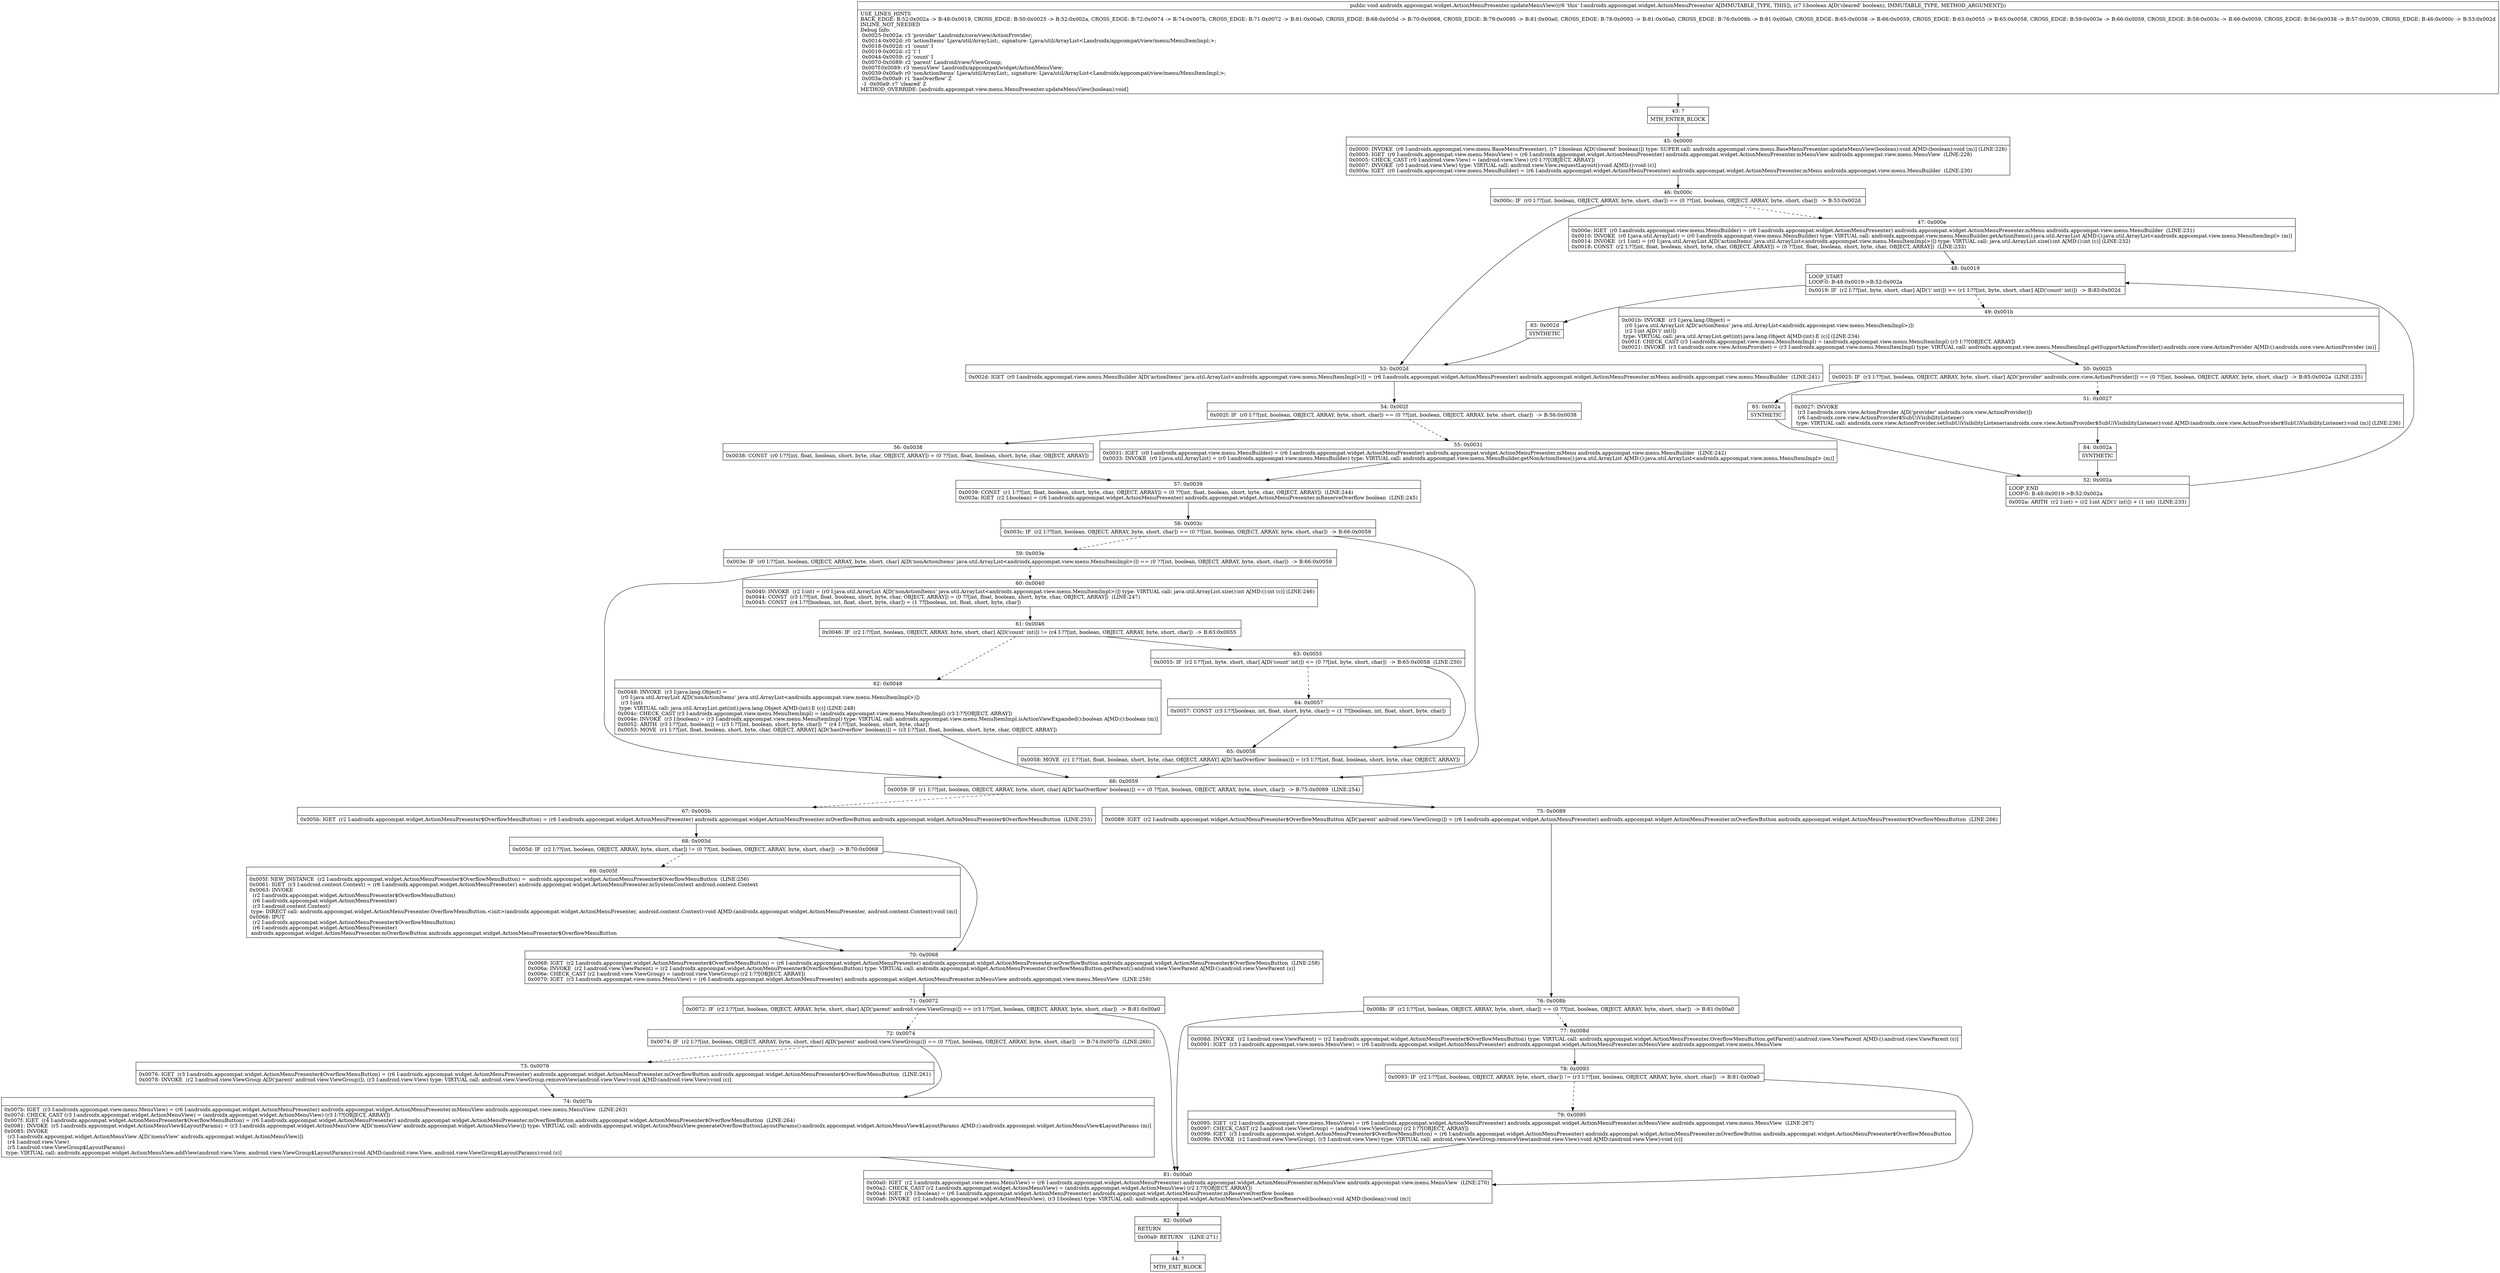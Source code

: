 digraph "CFG forandroidx.appcompat.widget.ActionMenuPresenter.updateMenuView(Z)V" {
Node_43 [shape=record,label="{43\:\ ?|MTH_ENTER_BLOCK\l}"];
Node_45 [shape=record,label="{45\:\ 0x0000|0x0000: INVOKE  (r6 I:androidx.appcompat.view.menu.BaseMenuPresenter), (r7 I:boolean A[D('cleared' boolean)]) type: SUPER call: androidx.appcompat.view.menu.BaseMenuPresenter.updateMenuView(boolean):void A[MD:(boolean):void (m)] (LINE:226)\l0x0003: IGET  (r0 I:androidx.appcompat.view.menu.MenuView) = (r6 I:androidx.appcompat.widget.ActionMenuPresenter) androidx.appcompat.widget.ActionMenuPresenter.mMenuView androidx.appcompat.view.menu.MenuView  (LINE:228)\l0x0005: CHECK_CAST (r0 I:android.view.View) = (android.view.View) (r0 I:??[OBJECT, ARRAY]) \l0x0007: INVOKE  (r0 I:android.view.View) type: VIRTUAL call: android.view.View.requestLayout():void A[MD:():void (c)]\l0x000a: IGET  (r0 I:androidx.appcompat.view.menu.MenuBuilder) = (r6 I:androidx.appcompat.widget.ActionMenuPresenter) androidx.appcompat.widget.ActionMenuPresenter.mMenu androidx.appcompat.view.menu.MenuBuilder  (LINE:230)\l}"];
Node_46 [shape=record,label="{46\:\ 0x000c|0x000c: IF  (r0 I:??[int, boolean, OBJECT, ARRAY, byte, short, char]) == (0 ??[int, boolean, OBJECT, ARRAY, byte, short, char])  \-\> B:53:0x002d \l}"];
Node_47 [shape=record,label="{47\:\ 0x000e|0x000e: IGET  (r0 I:androidx.appcompat.view.menu.MenuBuilder) = (r6 I:androidx.appcompat.widget.ActionMenuPresenter) androidx.appcompat.widget.ActionMenuPresenter.mMenu androidx.appcompat.view.menu.MenuBuilder  (LINE:231)\l0x0010: INVOKE  (r0 I:java.util.ArrayList) = (r0 I:androidx.appcompat.view.menu.MenuBuilder) type: VIRTUAL call: androidx.appcompat.view.menu.MenuBuilder.getActionItems():java.util.ArrayList A[MD:():java.util.ArrayList\<androidx.appcompat.view.menu.MenuItemImpl\> (m)]\l0x0014: INVOKE  (r1 I:int) = (r0 I:java.util.ArrayList A[D('actionItems' java.util.ArrayList\<androidx.appcompat.view.menu.MenuItemImpl\>)]) type: VIRTUAL call: java.util.ArrayList.size():int A[MD:():int (c)] (LINE:232)\l0x0018: CONST  (r2 I:??[int, float, boolean, short, byte, char, OBJECT, ARRAY]) = (0 ??[int, float, boolean, short, byte, char, OBJECT, ARRAY])  (LINE:233)\l}"];
Node_48 [shape=record,label="{48\:\ 0x0019|LOOP_START\lLOOP:0: B:48:0x0019\-\>B:52:0x002a\l|0x0019: IF  (r2 I:??[int, byte, short, char] A[D('i' int)]) \>= (r1 I:??[int, byte, short, char] A[D('count' int)])  \-\> B:83:0x002d \l}"];
Node_49 [shape=record,label="{49\:\ 0x001b|0x001b: INVOKE  (r3 I:java.lang.Object) = \l  (r0 I:java.util.ArrayList A[D('actionItems' java.util.ArrayList\<androidx.appcompat.view.menu.MenuItemImpl\>)])\l  (r2 I:int A[D('i' int)])\l type: VIRTUAL call: java.util.ArrayList.get(int):java.lang.Object A[MD:(int):E (c)] (LINE:234)\l0x001f: CHECK_CAST (r3 I:androidx.appcompat.view.menu.MenuItemImpl) = (androidx.appcompat.view.menu.MenuItemImpl) (r3 I:??[OBJECT, ARRAY]) \l0x0021: INVOKE  (r3 I:androidx.core.view.ActionProvider) = (r3 I:androidx.appcompat.view.menu.MenuItemImpl) type: VIRTUAL call: androidx.appcompat.view.menu.MenuItemImpl.getSupportActionProvider():androidx.core.view.ActionProvider A[MD:():androidx.core.view.ActionProvider (m)]\l}"];
Node_50 [shape=record,label="{50\:\ 0x0025|0x0025: IF  (r3 I:??[int, boolean, OBJECT, ARRAY, byte, short, char] A[D('provider' androidx.core.view.ActionProvider)]) == (0 ??[int, boolean, OBJECT, ARRAY, byte, short, char])  \-\> B:85:0x002a  (LINE:235)\l}"];
Node_51 [shape=record,label="{51\:\ 0x0027|0x0027: INVOKE  \l  (r3 I:androidx.core.view.ActionProvider A[D('provider' androidx.core.view.ActionProvider)])\l  (r6 I:androidx.core.view.ActionProvider$SubUiVisibilityListener)\l type: VIRTUAL call: androidx.core.view.ActionProvider.setSubUiVisibilityListener(androidx.core.view.ActionProvider$SubUiVisibilityListener):void A[MD:(androidx.core.view.ActionProvider$SubUiVisibilityListener):void (m)] (LINE:236)\l}"];
Node_84 [shape=record,label="{84\:\ 0x002a|SYNTHETIC\l}"];
Node_52 [shape=record,label="{52\:\ 0x002a|LOOP_END\lLOOP:0: B:48:0x0019\-\>B:52:0x002a\l|0x002a: ARITH  (r2 I:int) = (r2 I:int A[D('i' int)]) + (1 int)  (LINE:233)\l}"];
Node_85 [shape=record,label="{85\:\ 0x002a|SYNTHETIC\l}"];
Node_83 [shape=record,label="{83\:\ 0x002d|SYNTHETIC\l}"];
Node_53 [shape=record,label="{53\:\ 0x002d|0x002d: IGET  (r0 I:androidx.appcompat.view.menu.MenuBuilder A[D('actionItems' java.util.ArrayList\<androidx.appcompat.view.menu.MenuItemImpl\>)]) = (r6 I:androidx.appcompat.widget.ActionMenuPresenter) androidx.appcompat.widget.ActionMenuPresenter.mMenu androidx.appcompat.view.menu.MenuBuilder  (LINE:241)\l}"];
Node_54 [shape=record,label="{54\:\ 0x002f|0x002f: IF  (r0 I:??[int, boolean, OBJECT, ARRAY, byte, short, char]) == (0 ??[int, boolean, OBJECT, ARRAY, byte, short, char])  \-\> B:56:0x0038 \l}"];
Node_55 [shape=record,label="{55\:\ 0x0031|0x0031: IGET  (r0 I:androidx.appcompat.view.menu.MenuBuilder) = (r6 I:androidx.appcompat.widget.ActionMenuPresenter) androidx.appcompat.widget.ActionMenuPresenter.mMenu androidx.appcompat.view.menu.MenuBuilder  (LINE:242)\l0x0033: INVOKE  (r0 I:java.util.ArrayList) = (r0 I:androidx.appcompat.view.menu.MenuBuilder) type: VIRTUAL call: androidx.appcompat.view.menu.MenuBuilder.getNonActionItems():java.util.ArrayList A[MD:():java.util.ArrayList\<androidx.appcompat.view.menu.MenuItemImpl\> (m)]\l}"];
Node_57 [shape=record,label="{57\:\ 0x0039|0x0039: CONST  (r1 I:??[int, float, boolean, short, byte, char, OBJECT, ARRAY]) = (0 ??[int, float, boolean, short, byte, char, OBJECT, ARRAY])  (LINE:244)\l0x003a: IGET  (r2 I:boolean) = (r6 I:androidx.appcompat.widget.ActionMenuPresenter) androidx.appcompat.widget.ActionMenuPresenter.mReserveOverflow boolean  (LINE:245)\l}"];
Node_58 [shape=record,label="{58\:\ 0x003c|0x003c: IF  (r2 I:??[int, boolean, OBJECT, ARRAY, byte, short, char]) == (0 ??[int, boolean, OBJECT, ARRAY, byte, short, char])  \-\> B:66:0x0059 \l}"];
Node_59 [shape=record,label="{59\:\ 0x003e|0x003e: IF  (r0 I:??[int, boolean, OBJECT, ARRAY, byte, short, char] A[D('nonActionItems' java.util.ArrayList\<androidx.appcompat.view.menu.MenuItemImpl\>)]) == (0 ??[int, boolean, OBJECT, ARRAY, byte, short, char])  \-\> B:66:0x0059 \l}"];
Node_60 [shape=record,label="{60\:\ 0x0040|0x0040: INVOKE  (r2 I:int) = (r0 I:java.util.ArrayList A[D('nonActionItems' java.util.ArrayList\<androidx.appcompat.view.menu.MenuItemImpl\>)]) type: VIRTUAL call: java.util.ArrayList.size():int A[MD:():int (c)] (LINE:246)\l0x0044: CONST  (r3 I:??[int, float, boolean, short, byte, char, OBJECT, ARRAY]) = (0 ??[int, float, boolean, short, byte, char, OBJECT, ARRAY])  (LINE:247)\l0x0045: CONST  (r4 I:??[boolean, int, float, short, byte, char]) = (1 ??[boolean, int, float, short, byte, char]) \l}"];
Node_61 [shape=record,label="{61\:\ 0x0046|0x0046: IF  (r2 I:??[int, boolean, OBJECT, ARRAY, byte, short, char] A[D('count' int)]) != (r4 I:??[int, boolean, OBJECT, ARRAY, byte, short, char])  \-\> B:63:0x0055 \l}"];
Node_62 [shape=record,label="{62\:\ 0x0048|0x0048: INVOKE  (r3 I:java.lang.Object) = \l  (r0 I:java.util.ArrayList A[D('nonActionItems' java.util.ArrayList\<androidx.appcompat.view.menu.MenuItemImpl\>)])\l  (r3 I:int)\l type: VIRTUAL call: java.util.ArrayList.get(int):java.lang.Object A[MD:(int):E (c)] (LINE:248)\l0x004c: CHECK_CAST (r3 I:androidx.appcompat.view.menu.MenuItemImpl) = (androidx.appcompat.view.menu.MenuItemImpl) (r3 I:??[OBJECT, ARRAY]) \l0x004e: INVOKE  (r3 I:boolean) = (r3 I:androidx.appcompat.view.menu.MenuItemImpl) type: VIRTUAL call: androidx.appcompat.view.menu.MenuItemImpl.isActionViewExpanded():boolean A[MD:():boolean (m)]\l0x0052: ARITH  (r3 I:??[int, boolean]) = (r3 I:??[int, boolean, short, byte, char]) ^ (r4 I:??[int, boolean, short, byte, char]) \l0x0053: MOVE  (r1 I:??[int, float, boolean, short, byte, char, OBJECT, ARRAY] A[D('hasOverflow' boolean)]) = (r3 I:??[int, float, boolean, short, byte, char, OBJECT, ARRAY]) \l}"];
Node_63 [shape=record,label="{63\:\ 0x0055|0x0055: IF  (r2 I:??[int, byte, short, char] A[D('count' int)]) \<= (0 ??[int, byte, short, char])  \-\> B:65:0x0058  (LINE:250)\l}"];
Node_64 [shape=record,label="{64\:\ 0x0057|0x0057: CONST  (r3 I:??[boolean, int, float, short, byte, char]) = (1 ??[boolean, int, float, short, byte, char]) \l}"];
Node_65 [shape=record,label="{65\:\ 0x0058|0x0058: MOVE  (r1 I:??[int, float, boolean, short, byte, char, OBJECT, ARRAY] A[D('hasOverflow' boolean)]) = (r3 I:??[int, float, boolean, short, byte, char, OBJECT, ARRAY]) \l}"];
Node_66 [shape=record,label="{66\:\ 0x0059|0x0059: IF  (r1 I:??[int, boolean, OBJECT, ARRAY, byte, short, char] A[D('hasOverflow' boolean)]) == (0 ??[int, boolean, OBJECT, ARRAY, byte, short, char])  \-\> B:75:0x0089  (LINE:254)\l}"];
Node_67 [shape=record,label="{67\:\ 0x005b|0x005b: IGET  (r2 I:androidx.appcompat.widget.ActionMenuPresenter$OverflowMenuButton) = (r6 I:androidx.appcompat.widget.ActionMenuPresenter) androidx.appcompat.widget.ActionMenuPresenter.mOverflowButton androidx.appcompat.widget.ActionMenuPresenter$OverflowMenuButton  (LINE:255)\l}"];
Node_68 [shape=record,label="{68\:\ 0x005d|0x005d: IF  (r2 I:??[int, boolean, OBJECT, ARRAY, byte, short, char]) != (0 ??[int, boolean, OBJECT, ARRAY, byte, short, char])  \-\> B:70:0x0068 \l}"];
Node_69 [shape=record,label="{69\:\ 0x005f|0x005f: NEW_INSTANCE  (r2 I:androidx.appcompat.widget.ActionMenuPresenter$OverflowMenuButton) =  androidx.appcompat.widget.ActionMenuPresenter$OverflowMenuButton  (LINE:256)\l0x0061: IGET  (r3 I:android.content.Context) = (r6 I:androidx.appcompat.widget.ActionMenuPresenter) androidx.appcompat.widget.ActionMenuPresenter.mSystemContext android.content.Context \l0x0063: INVOKE  \l  (r2 I:androidx.appcompat.widget.ActionMenuPresenter$OverflowMenuButton)\l  (r6 I:androidx.appcompat.widget.ActionMenuPresenter)\l  (r3 I:android.content.Context)\l type: DIRECT call: androidx.appcompat.widget.ActionMenuPresenter.OverflowMenuButton.\<init\>(androidx.appcompat.widget.ActionMenuPresenter, android.content.Context):void A[MD:(androidx.appcompat.widget.ActionMenuPresenter, android.content.Context):void (m)]\l0x0066: IPUT  \l  (r2 I:androidx.appcompat.widget.ActionMenuPresenter$OverflowMenuButton)\l  (r6 I:androidx.appcompat.widget.ActionMenuPresenter)\l androidx.appcompat.widget.ActionMenuPresenter.mOverflowButton androidx.appcompat.widget.ActionMenuPresenter$OverflowMenuButton \l}"];
Node_70 [shape=record,label="{70\:\ 0x0068|0x0068: IGET  (r2 I:androidx.appcompat.widget.ActionMenuPresenter$OverflowMenuButton) = (r6 I:androidx.appcompat.widget.ActionMenuPresenter) androidx.appcompat.widget.ActionMenuPresenter.mOverflowButton androidx.appcompat.widget.ActionMenuPresenter$OverflowMenuButton  (LINE:258)\l0x006a: INVOKE  (r2 I:android.view.ViewParent) = (r2 I:androidx.appcompat.widget.ActionMenuPresenter$OverflowMenuButton) type: VIRTUAL call: androidx.appcompat.widget.ActionMenuPresenter.OverflowMenuButton.getParent():android.view.ViewParent A[MD:():android.view.ViewParent (s)]\l0x006e: CHECK_CAST (r2 I:android.view.ViewGroup) = (android.view.ViewGroup) (r2 I:??[OBJECT, ARRAY]) \l0x0070: IGET  (r3 I:androidx.appcompat.view.menu.MenuView) = (r6 I:androidx.appcompat.widget.ActionMenuPresenter) androidx.appcompat.widget.ActionMenuPresenter.mMenuView androidx.appcompat.view.menu.MenuView  (LINE:259)\l}"];
Node_71 [shape=record,label="{71\:\ 0x0072|0x0072: IF  (r2 I:??[int, boolean, OBJECT, ARRAY, byte, short, char] A[D('parent' android.view.ViewGroup)]) == (r3 I:??[int, boolean, OBJECT, ARRAY, byte, short, char])  \-\> B:81:0x00a0 \l}"];
Node_72 [shape=record,label="{72\:\ 0x0074|0x0074: IF  (r2 I:??[int, boolean, OBJECT, ARRAY, byte, short, char] A[D('parent' android.view.ViewGroup)]) == (0 ??[int, boolean, OBJECT, ARRAY, byte, short, char])  \-\> B:74:0x007b  (LINE:260)\l}"];
Node_73 [shape=record,label="{73\:\ 0x0076|0x0076: IGET  (r3 I:androidx.appcompat.widget.ActionMenuPresenter$OverflowMenuButton) = (r6 I:androidx.appcompat.widget.ActionMenuPresenter) androidx.appcompat.widget.ActionMenuPresenter.mOverflowButton androidx.appcompat.widget.ActionMenuPresenter$OverflowMenuButton  (LINE:261)\l0x0078: INVOKE  (r2 I:android.view.ViewGroup A[D('parent' android.view.ViewGroup)]), (r3 I:android.view.View) type: VIRTUAL call: android.view.ViewGroup.removeView(android.view.View):void A[MD:(android.view.View):void (c)]\l}"];
Node_74 [shape=record,label="{74\:\ 0x007b|0x007b: IGET  (r3 I:androidx.appcompat.view.menu.MenuView) = (r6 I:androidx.appcompat.widget.ActionMenuPresenter) androidx.appcompat.widget.ActionMenuPresenter.mMenuView androidx.appcompat.view.menu.MenuView  (LINE:263)\l0x007d: CHECK_CAST (r3 I:androidx.appcompat.widget.ActionMenuView) = (androidx.appcompat.widget.ActionMenuView) (r3 I:??[OBJECT, ARRAY]) \l0x007f: IGET  (r4 I:androidx.appcompat.widget.ActionMenuPresenter$OverflowMenuButton) = (r6 I:androidx.appcompat.widget.ActionMenuPresenter) androidx.appcompat.widget.ActionMenuPresenter.mOverflowButton androidx.appcompat.widget.ActionMenuPresenter$OverflowMenuButton  (LINE:264)\l0x0081: INVOKE  (r5 I:androidx.appcompat.widget.ActionMenuView$LayoutParams) = (r3 I:androidx.appcompat.widget.ActionMenuView A[D('menuView' androidx.appcompat.widget.ActionMenuView)]) type: VIRTUAL call: androidx.appcompat.widget.ActionMenuView.generateOverflowButtonLayoutParams():androidx.appcompat.widget.ActionMenuView$LayoutParams A[MD:():androidx.appcompat.widget.ActionMenuView$LayoutParams (m)]\l0x0085: INVOKE  \l  (r3 I:androidx.appcompat.widget.ActionMenuView A[D('menuView' androidx.appcompat.widget.ActionMenuView)])\l  (r4 I:android.view.View)\l  (r5 I:android.view.ViewGroup$LayoutParams)\l type: VIRTUAL call: androidx.appcompat.widget.ActionMenuView.addView(android.view.View, android.view.ViewGroup$LayoutParams):void A[MD:(android.view.View, android.view.ViewGroup$LayoutParams):void (s)]\l}"];
Node_81 [shape=record,label="{81\:\ 0x00a0|0x00a0: IGET  (r2 I:androidx.appcompat.view.menu.MenuView) = (r6 I:androidx.appcompat.widget.ActionMenuPresenter) androidx.appcompat.widget.ActionMenuPresenter.mMenuView androidx.appcompat.view.menu.MenuView  (LINE:270)\l0x00a2: CHECK_CAST (r2 I:androidx.appcompat.widget.ActionMenuView) = (androidx.appcompat.widget.ActionMenuView) (r2 I:??[OBJECT, ARRAY]) \l0x00a4: IGET  (r3 I:boolean) = (r6 I:androidx.appcompat.widget.ActionMenuPresenter) androidx.appcompat.widget.ActionMenuPresenter.mReserveOverflow boolean \l0x00a6: INVOKE  (r2 I:androidx.appcompat.widget.ActionMenuView), (r3 I:boolean) type: VIRTUAL call: androidx.appcompat.widget.ActionMenuView.setOverflowReserved(boolean):void A[MD:(boolean):void (m)]\l}"];
Node_82 [shape=record,label="{82\:\ 0x00a9|RETURN\l|0x00a9: RETURN    (LINE:271)\l}"];
Node_44 [shape=record,label="{44\:\ ?|MTH_EXIT_BLOCK\l}"];
Node_75 [shape=record,label="{75\:\ 0x0089|0x0089: IGET  (r2 I:androidx.appcompat.widget.ActionMenuPresenter$OverflowMenuButton A[D('parent' android.view.ViewGroup)]) = (r6 I:androidx.appcompat.widget.ActionMenuPresenter) androidx.appcompat.widget.ActionMenuPresenter.mOverflowButton androidx.appcompat.widget.ActionMenuPresenter$OverflowMenuButton  (LINE:266)\l}"];
Node_76 [shape=record,label="{76\:\ 0x008b|0x008b: IF  (r2 I:??[int, boolean, OBJECT, ARRAY, byte, short, char]) == (0 ??[int, boolean, OBJECT, ARRAY, byte, short, char])  \-\> B:81:0x00a0 \l}"];
Node_77 [shape=record,label="{77\:\ 0x008d|0x008d: INVOKE  (r2 I:android.view.ViewParent) = (r2 I:androidx.appcompat.widget.ActionMenuPresenter$OverflowMenuButton) type: VIRTUAL call: androidx.appcompat.widget.ActionMenuPresenter.OverflowMenuButton.getParent():android.view.ViewParent A[MD:():android.view.ViewParent (s)]\l0x0091: IGET  (r3 I:androidx.appcompat.view.menu.MenuView) = (r6 I:androidx.appcompat.widget.ActionMenuPresenter) androidx.appcompat.widget.ActionMenuPresenter.mMenuView androidx.appcompat.view.menu.MenuView \l}"];
Node_78 [shape=record,label="{78\:\ 0x0093|0x0093: IF  (r2 I:??[int, boolean, OBJECT, ARRAY, byte, short, char]) != (r3 I:??[int, boolean, OBJECT, ARRAY, byte, short, char])  \-\> B:81:0x00a0 \l}"];
Node_79 [shape=record,label="{79\:\ 0x0095|0x0095: IGET  (r2 I:androidx.appcompat.view.menu.MenuView) = (r6 I:androidx.appcompat.widget.ActionMenuPresenter) androidx.appcompat.widget.ActionMenuPresenter.mMenuView androidx.appcompat.view.menu.MenuView  (LINE:267)\l0x0097: CHECK_CAST (r2 I:android.view.ViewGroup) = (android.view.ViewGroup) (r2 I:??[OBJECT, ARRAY]) \l0x0099: IGET  (r3 I:androidx.appcompat.widget.ActionMenuPresenter$OverflowMenuButton) = (r6 I:androidx.appcompat.widget.ActionMenuPresenter) androidx.appcompat.widget.ActionMenuPresenter.mOverflowButton androidx.appcompat.widget.ActionMenuPresenter$OverflowMenuButton \l0x009b: INVOKE  (r2 I:android.view.ViewGroup), (r3 I:android.view.View) type: VIRTUAL call: android.view.ViewGroup.removeView(android.view.View):void A[MD:(android.view.View):void (c)]\l}"];
Node_56 [shape=record,label="{56\:\ 0x0038|0x0038: CONST  (r0 I:??[int, float, boolean, short, byte, char, OBJECT, ARRAY]) = (0 ??[int, float, boolean, short, byte, char, OBJECT, ARRAY]) \l}"];
MethodNode[shape=record,label="{public void androidx.appcompat.widget.ActionMenuPresenter.updateMenuView((r6 'this' I:androidx.appcompat.widget.ActionMenuPresenter A[IMMUTABLE_TYPE, THIS]), (r7 I:boolean A[D('cleared' boolean), IMMUTABLE_TYPE, METHOD_ARGUMENT]))  | USE_LINES_HINTS\lBACK_EDGE: B:52:0x002a \-\> B:48:0x0019, CROSS_EDGE: B:50:0x0025 \-\> B:52:0x002a, CROSS_EDGE: B:72:0x0074 \-\> B:74:0x007b, CROSS_EDGE: B:71:0x0072 \-\> B:81:0x00a0, CROSS_EDGE: B:68:0x005d \-\> B:70:0x0068, CROSS_EDGE: B:79:0x0095 \-\> B:81:0x00a0, CROSS_EDGE: B:78:0x0093 \-\> B:81:0x00a0, CROSS_EDGE: B:76:0x008b \-\> B:81:0x00a0, CROSS_EDGE: B:65:0x0058 \-\> B:66:0x0059, CROSS_EDGE: B:63:0x0055 \-\> B:65:0x0058, CROSS_EDGE: B:59:0x003e \-\> B:66:0x0059, CROSS_EDGE: B:58:0x003c \-\> B:66:0x0059, CROSS_EDGE: B:56:0x0038 \-\> B:57:0x0039, CROSS_EDGE: B:46:0x000c \-\> B:53:0x002d\lINLINE_NOT_NEEDED\lDebug Info:\l  0x0025\-0x002a: r3 'provider' Landroidx\/core\/view\/ActionProvider;\l  0x0014\-0x002d: r0 'actionItems' Ljava\/util\/ArrayList;, signature: Ljava\/util\/ArrayList\<Landroidx\/appcompat\/view\/menu\/MenuItemImpl;\>;\l  0x0018\-0x002d: r1 'count' I\l  0x0019\-0x002d: r2 'i' I\l  0x0044\-0x0059: r2 'count' I\l  0x0070\-0x0089: r2 'parent' Landroid\/view\/ViewGroup;\l  0x007f\-0x0089: r3 'menuView' Landroidx\/appcompat\/widget\/ActionMenuView;\l  0x0039\-0x00a9: r0 'nonActionItems' Ljava\/util\/ArrayList;, signature: Ljava\/util\/ArrayList\<Landroidx\/appcompat\/view\/menu\/MenuItemImpl;\>;\l  0x003a\-0x00a9: r1 'hasOverflow' Z\l  \-1 \-0x00a9: r7 'cleared' Z\lMETHOD_OVERRIDE: [androidx.appcompat.view.menu.MenuPresenter.updateMenuView(boolean):void]\l}"];
MethodNode -> Node_43;Node_43 -> Node_45;
Node_45 -> Node_46;
Node_46 -> Node_47[style=dashed];
Node_46 -> Node_53;
Node_47 -> Node_48;
Node_48 -> Node_49[style=dashed];
Node_48 -> Node_83;
Node_49 -> Node_50;
Node_50 -> Node_51[style=dashed];
Node_50 -> Node_85;
Node_51 -> Node_84;
Node_84 -> Node_52;
Node_52 -> Node_48;
Node_85 -> Node_52;
Node_83 -> Node_53;
Node_53 -> Node_54;
Node_54 -> Node_55[style=dashed];
Node_54 -> Node_56;
Node_55 -> Node_57;
Node_57 -> Node_58;
Node_58 -> Node_59[style=dashed];
Node_58 -> Node_66;
Node_59 -> Node_60[style=dashed];
Node_59 -> Node_66;
Node_60 -> Node_61;
Node_61 -> Node_62[style=dashed];
Node_61 -> Node_63;
Node_62 -> Node_66;
Node_63 -> Node_64[style=dashed];
Node_63 -> Node_65;
Node_64 -> Node_65;
Node_65 -> Node_66;
Node_66 -> Node_67[style=dashed];
Node_66 -> Node_75;
Node_67 -> Node_68;
Node_68 -> Node_69[style=dashed];
Node_68 -> Node_70;
Node_69 -> Node_70;
Node_70 -> Node_71;
Node_71 -> Node_72[style=dashed];
Node_71 -> Node_81;
Node_72 -> Node_73[style=dashed];
Node_72 -> Node_74;
Node_73 -> Node_74;
Node_74 -> Node_81;
Node_81 -> Node_82;
Node_82 -> Node_44;
Node_75 -> Node_76;
Node_76 -> Node_77[style=dashed];
Node_76 -> Node_81;
Node_77 -> Node_78;
Node_78 -> Node_79[style=dashed];
Node_78 -> Node_81;
Node_79 -> Node_81;
Node_56 -> Node_57;
}

